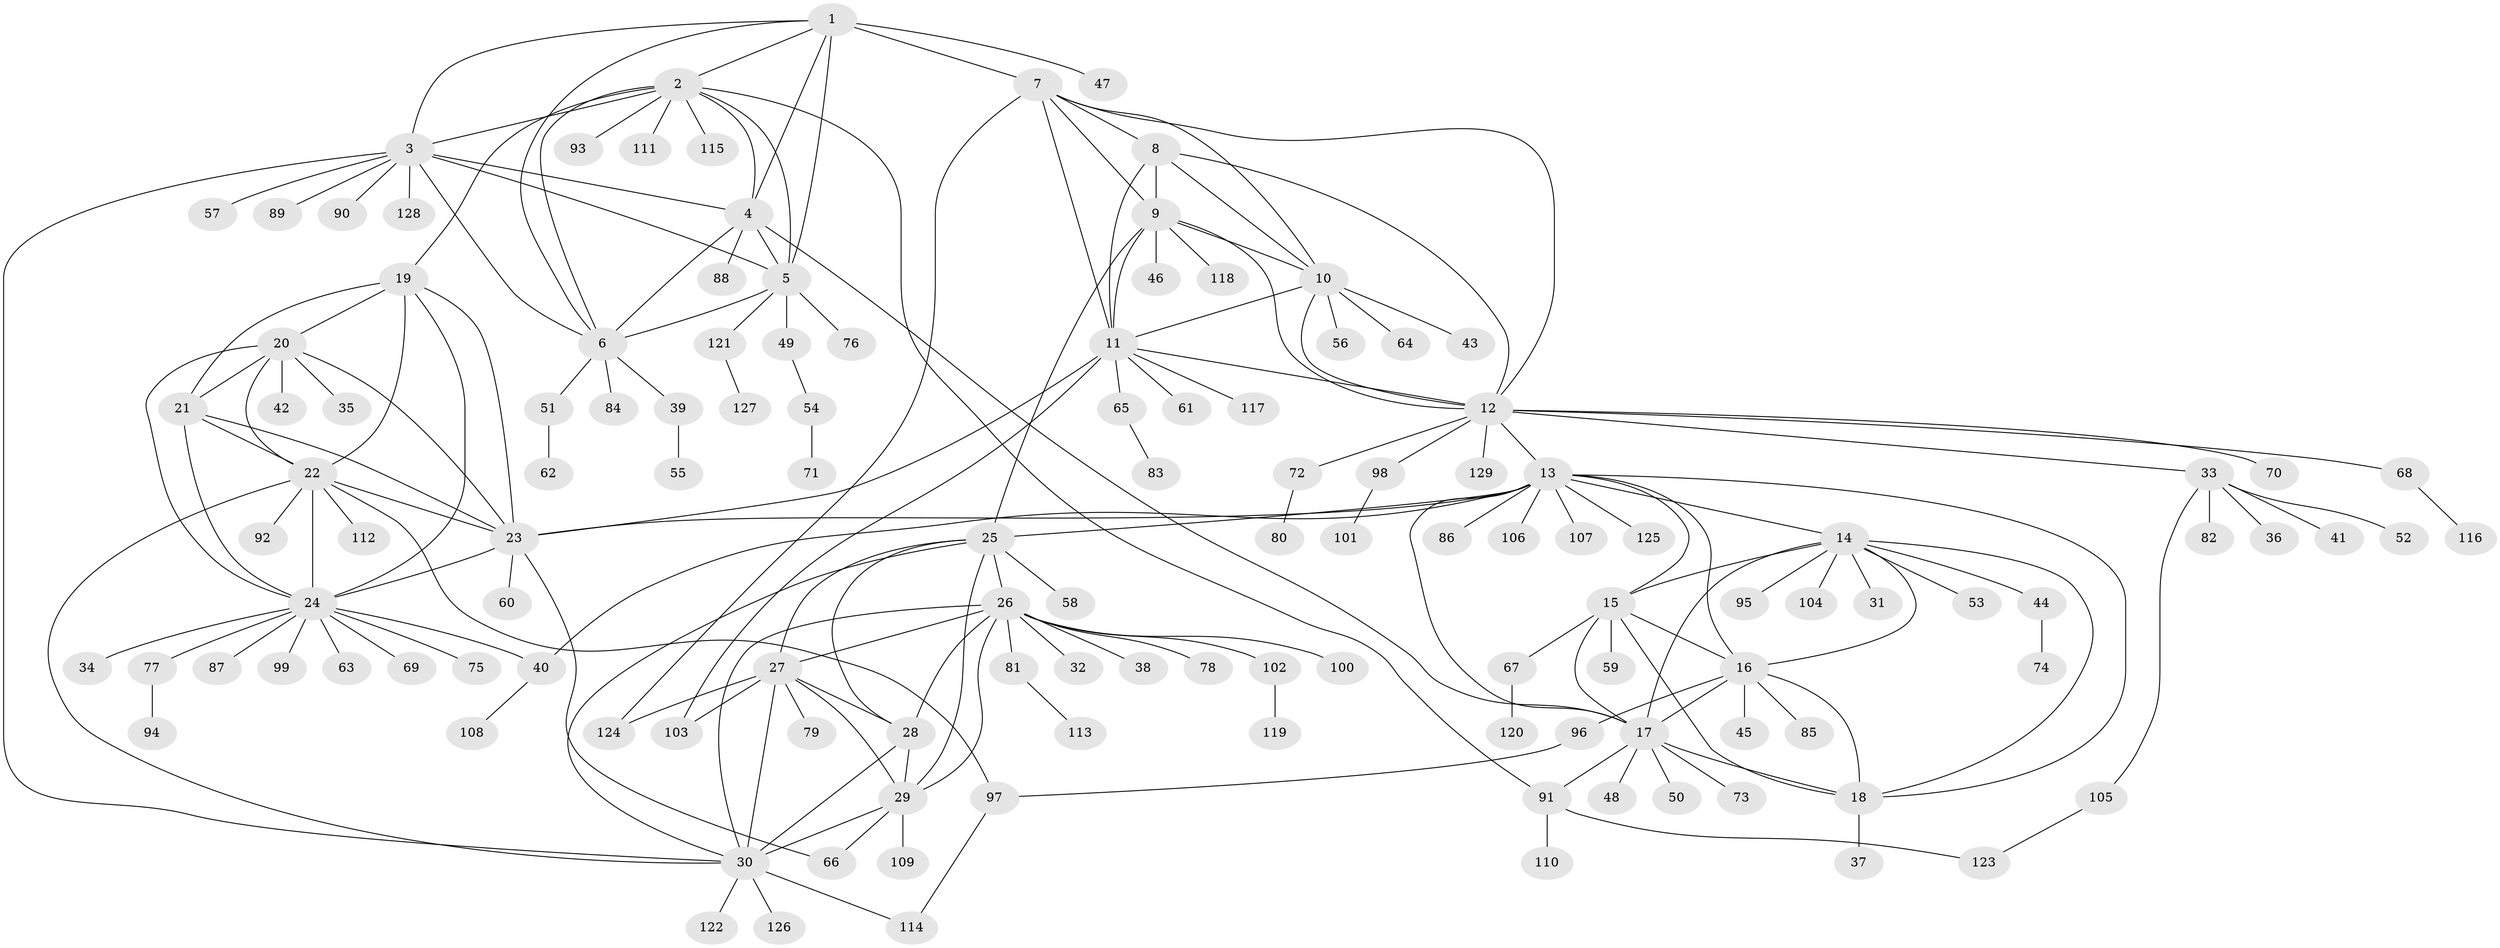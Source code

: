 // Generated by graph-tools (version 1.1) at 2025/15/03/09/25 04:15:51]
// undirected, 129 vertices, 192 edges
graph export_dot {
graph [start="1"]
  node [color=gray90,style=filled];
  1;
  2;
  3;
  4;
  5;
  6;
  7;
  8;
  9;
  10;
  11;
  12;
  13;
  14;
  15;
  16;
  17;
  18;
  19;
  20;
  21;
  22;
  23;
  24;
  25;
  26;
  27;
  28;
  29;
  30;
  31;
  32;
  33;
  34;
  35;
  36;
  37;
  38;
  39;
  40;
  41;
  42;
  43;
  44;
  45;
  46;
  47;
  48;
  49;
  50;
  51;
  52;
  53;
  54;
  55;
  56;
  57;
  58;
  59;
  60;
  61;
  62;
  63;
  64;
  65;
  66;
  67;
  68;
  69;
  70;
  71;
  72;
  73;
  74;
  75;
  76;
  77;
  78;
  79;
  80;
  81;
  82;
  83;
  84;
  85;
  86;
  87;
  88;
  89;
  90;
  91;
  92;
  93;
  94;
  95;
  96;
  97;
  98;
  99;
  100;
  101;
  102;
  103;
  104;
  105;
  106;
  107;
  108;
  109;
  110;
  111;
  112;
  113;
  114;
  115;
  116;
  117;
  118;
  119;
  120;
  121;
  122;
  123;
  124;
  125;
  126;
  127;
  128;
  129;
  1 -- 2;
  1 -- 3;
  1 -- 4;
  1 -- 5;
  1 -- 6;
  1 -- 7;
  1 -- 47;
  2 -- 3;
  2 -- 4;
  2 -- 5;
  2 -- 6;
  2 -- 19;
  2 -- 91;
  2 -- 93;
  2 -- 111;
  2 -- 115;
  3 -- 4;
  3 -- 5;
  3 -- 6;
  3 -- 30;
  3 -- 57;
  3 -- 89;
  3 -- 90;
  3 -- 128;
  4 -- 5;
  4 -- 6;
  4 -- 17;
  4 -- 88;
  5 -- 6;
  5 -- 49;
  5 -- 76;
  5 -- 121;
  6 -- 39;
  6 -- 51;
  6 -- 84;
  7 -- 8;
  7 -- 9;
  7 -- 10;
  7 -- 11;
  7 -- 12;
  7 -- 124;
  8 -- 9;
  8 -- 10;
  8 -- 11;
  8 -- 12;
  9 -- 10;
  9 -- 11;
  9 -- 12;
  9 -- 25;
  9 -- 46;
  9 -- 118;
  10 -- 11;
  10 -- 12;
  10 -- 43;
  10 -- 56;
  10 -- 64;
  11 -- 12;
  11 -- 23;
  11 -- 61;
  11 -- 65;
  11 -- 103;
  11 -- 117;
  12 -- 13;
  12 -- 33;
  12 -- 68;
  12 -- 70;
  12 -- 72;
  12 -- 98;
  12 -- 129;
  13 -- 14;
  13 -- 15;
  13 -- 16;
  13 -- 17;
  13 -- 18;
  13 -- 23;
  13 -- 25;
  13 -- 40;
  13 -- 86;
  13 -- 106;
  13 -- 107;
  13 -- 125;
  14 -- 15;
  14 -- 16;
  14 -- 17;
  14 -- 18;
  14 -- 31;
  14 -- 44;
  14 -- 53;
  14 -- 95;
  14 -- 104;
  15 -- 16;
  15 -- 17;
  15 -- 18;
  15 -- 59;
  15 -- 67;
  16 -- 17;
  16 -- 18;
  16 -- 45;
  16 -- 85;
  16 -- 96;
  17 -- 18;
  17 -- 48;
  17 -- 50;
  17 -- 73;
  17 -- 91;
  18 -- 37;
  19 -- 20;
  19 -- 21;
  19 -- 22;
  19 -- 23;
  19 -- 24;
  20 -- 21;
  20 -- 22;
  20 -- 23;
  20 -- 24;
  20 -- 35;
  20 -- 42;
  21 -- 22;
  21 -- 23;
  21 -- 24;
  22 -- 23;
  22 -- 24;
  22 -- 30;
  22 -- 92;
  22 -- 97;
  22 -- 112;
  23 -- 24;
  23 -- 60;
  23 -- 66;
  24 -- 34;
  24 -- 40;
  24 -- 63;
  24 -- 69;
  24 -- 75;
  24 -- 77;
  24 -- 87;
  24 -- 99;
  25 -- 26;
  25 -- 27;
  25 -- 28;
  25 -- 29;
  25 -- 30;
  25 -- 58;
  26 -- 27;
  26 -- 28;
  26 -- 29;
  26 -- 30;
  26 -- 32;
  26 -- 38;
  26 -- 78;
  26 -- 81;
  26 -- 100;
  26 -- 102;
  27 -- 28;
  27 -- 29;
  27 -- 30;
  27 -- 79;
  27 -- 103;
  27 -- 124;
  28 -- 29;
  28 -- 30;
  29 -- 30;
  29 -- 66;
  29 -- 109;
  30 -- 114;
  30 -- 122;
  30 -- 126;
  33 -- 36;
  33 -- 41;
  33 -- 52;
  33 -- 82;
  33 -- 105;
  39 -- 55;
  40 -- 108;
  44 -- 74;
  49 -- 54;
  51 -- 62;
  54 -- 71;
  65 -- 83;
  67 -- 120;
  68 -- 116;
  72 -- 80;
  77 -- 94;
  81 -- 113;
  91 -- 110;
  91 -- 123;
  96 -- 97;
  97 -- 114;
  98 -- 101;
  102 -- 119;
  105 -- 123;
  121 -- 127;
}
